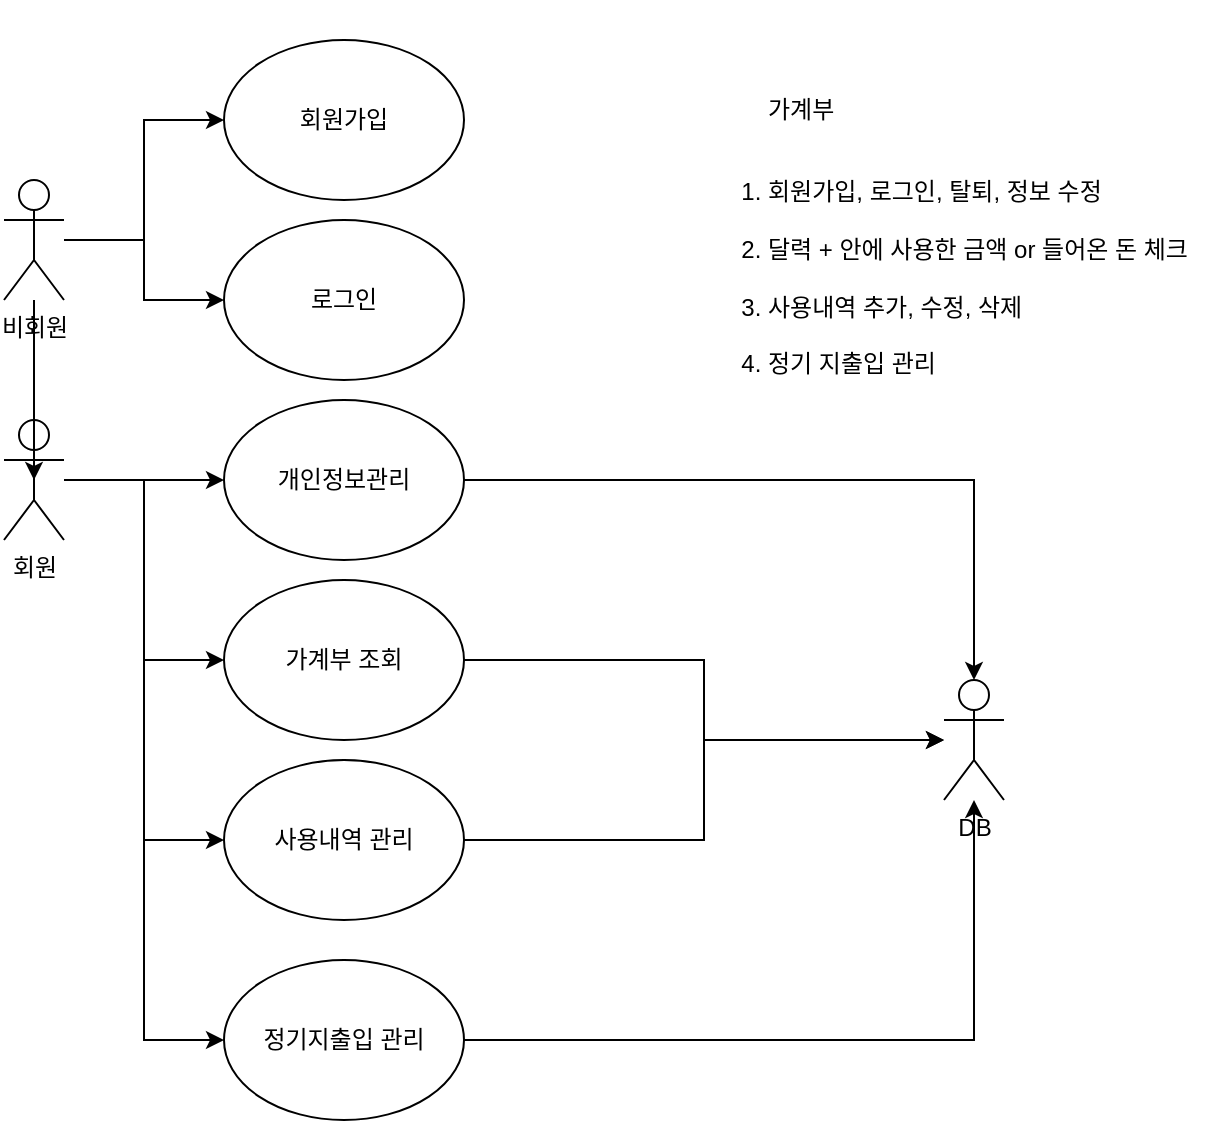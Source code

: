 <mxfile version="24.4.9" type="device">
  <diagram name="페이지-1" id="q1mHVVsYfiyLGrphk3YG">
    <mxGraphModel dx="1247" dy="691" grid="1" gridSize="10" guides="1" tooltips="1" connect="1" arrows="1" fold="1" page="1" pageScale="1" pageWidth="827" pageHeight="1169" math="0" shadow="0">
      <root>
        <mxCell id="0" />
        <mxCell id="1" parent="0" />
        <mxCell id="Xf7Do7yDRlLv7y4K71Pw-12" style="edgeStyle=orthogonalEdgeStyle;rounded=0;orthogonalLoop=1;jettySize=auto;html=1;" edge="1" parent="1" source="Xf7Do7yDRlLv7y4K71Pw-1" target="Xf7Do7yDRlLv7y4K71Pw-2">
          <mxGeometry relative="1" as="geometry" />
        </mxCell>
        <mxCell id="Xf7Do7yDRlLv7y4K71Pw-45" style="edgeStyle=orthogonalEdgeStyle;rounded=0;orthogonalLoop=1;jettySize=auto;html=1;entryX=0;entryY=0.5;entryDx=0;entryDy=0;" edge="1" parent="1" source="Xf7Do7yDRlLv7y4K71Pw-1" target="Xf7Do7yDRlLv7y4K71Pw-44">
          <mxGeometry relative="1" as="geometry" />
        </mxCell>
        <mxCell id="Xf7Do7yDRlLv7y4K71Pw-1" value="비회원" style="shape=umlActor;verticalLabelPosition=bottom;verticalAlign=top;html=1;outlineConnect=0;" vertex="1" parent="1">
          <mxGeometry x="60" y="90" width="30" height="60" as="geometry" />
        </mxCell>
        <mxCell id="Xf7Do7yDRlLv7y4K71Pw-2" value="회원가입" style="ellipse;whiteSpace=wrap;html=1;" vertex="1" parent="1">
          <mxGeometry x="170" y="20" width="120" height="80" as="geometry" />
        </mxCell>
        <mxCell id="Xf7Do7yDRlLv7y4K71Pw-26" style="edgeStyle=orthogonalEdgeStyle;rounded=0;orthogonalLoop=1;jettySize=auto;html=1;" edge="1" parent="1" source="Xf7Do7yDRlLv7y4K71Pw-5" target="Xf7Do7yDRlLv7y4K71Pw-18">
          <mxGeometry relative="1" as="geometry" />
        </mxCell>
        <mxCell id="Xf7Do7yDRlLv7y4K71Pw-5" value="개인정보관리" style="ellipse;whiteSpace=wrap;html=1;" vertex="1" parent="1">
          <mxGeometry x="170" y="200" width="120" height="80" as="geometry" />
        </mxCell>
        <mxCell id="Xf7Do7yDRlLv7y4K71Pw-16" value="&lt;h2&gt;&lt;/h2&gt;&lt;br&gt;&lt;ol&gt;가계부&lt;/ol&gt;&lt;ol&gt;&lt;br&gt;&lt;li&gt;회원가입, 로그인, 탈퇴, 정보 수정&lt;/li&gt;&lt;br&gt;&lt;li&gt;달력 + 안에 사용한 금액 or 들어온 돈 체크&lt;/li&gt;&lt;br&gt;&lt;li&gt;사용내역 추가, 수정, 삭제&lt;/li&gt;&lt;br&gt;&lt;li&gt;정기 지출입 관리&lt;/li&gt;&lt;br&gt;&lt;/ol&gt;" style="text;whiteSpace=wrap;html=1;" vertex="1" parent="1">
          <mxGeometry x="400" width="270" height="210" as="geometry" />
        </mxCell>
        <mxCell id="Xf7Do7yDRlLv7y4K71Pw-50" style="edgeStyle=orthogonalEdgeStyle;rounded=0;orthogonalLoop=1;jettySize=auto;html=1;" edge="1" parent="1" source="Xf7Do7yDRlLv7y4K71Pw-17" target="Xf7Do7yDRlLv7y4K71Pw-18">
          <mxGeometry relative="1" as="geometry" />
        </mxCell>
        <mxCell id="Xf7Do7yDRlLv7y4K71Pw-17" value="가계부 조회" style="ellipse;whiteSpace=wrap;html=1;" vertex="1" parent="1">
          <mxGeometry x="170" y="290" width="120" height="80" as="geometry" />
        </mxCell>
        <mxCell id="Xf7Do7yDRlLv7y4K71Pw-18" value="DB" style="shape=umlActor;verticalLabelPosition=bottom;verticalAlign=top;html=1;outlineConnect=0;" vertex="1" parent="1">
          <mxGeometry x="530" y="340" width="30" height="60" as="geometry" />
        </mxCell>
        <mxCell id="Xf7Do7yDRlLv7y4K71Pw-51" style="edgeStyle=orthogonalEdgeStyle;rounded=0;orthogonalLoop=1;jettySize=auto;html=1;" edge="1" parent="1" source="Xf7Do7yDRlLv7y4K71Pw-23" target="Xf7Do7yDRlLv7y4K71Pw-18">
          <mxGeometry relative="1" as="geometry" />
        </mxCell>
        <mxCell id="Xf7Do7yDRlLv7y4K71Pw-23" value="사용내역 관리" style="ellipse;whiteSpace=wrap;html=1;" vertex="1" parent="1">
          <mxGeometry x="170" y="380" width="120" height="80" as="geometry" />
        </mxCell>
        <mxCell id="Xf7Do7yDRlLv7y4K71Pw-29" style="edgeStyle=orthogonalEdgeStyle;rounded=0;orthogonalLoop=1;jettySize=auto;html=1;" edge="1" parent="1" source="Xf7Do7yDRlLv7y4K71Pw-28" target="Xf7Do7yDRlLv7y4K71Pw-18">
          <mxGeometry relative="1" as="geometry" />
        </mxCell>
        <mxCell id="Xf7Do7yDRlLv7y4K71Pw-28" value="정기지출입 관리" style="ellipse;whiteSpace=wrap;html=1;" vertex="1" parent="1">
          <mxGeometry x="170" y="480" width="120" height="80" as="geometry" />
        </mxCell>
        <mxCell id="Xf7Do7yDRlLv7y4K71Pw-46" style="edgeStyle=orthogonalEdgeStyle;rounded=0;orthogonalLoop=1;jettySize=auto;html=1;" edge="1" parent="1" source="Xf7Do7yDRlLv7y4K71Pw-35" target="Xf7Do7yDRlLv7y4K71Pw-5">
          <mxGeometry relative="1" as="geometry" />
        </mxCell>
        <mxCell id="Xf7Do7yDRlLv7y4K71Pw-47" style="edgeStyle=orthogonalEdgeStyle;rounded=0;orthogonalLoop=1;jettySize=auto;html=1;entryX=0;entryY=0.5;entryDx=0;entryDy=0;" edge="1" parent="1" source="Xf7Do7yDRlLv7y4K71Pw-35" target="Xf7Do7yDRlLv7y4K71Pw-17">
          <mxGeometry relative="1" as="geometry" />
        </mxCell>
        <mxCell id="Xf7Do7yDRlLv7y4K71Pw-48" style="edgeStyle=orthogonalEdgeStyle;rounded=0;orthogonalLoop=1;jettySize=auto;html=1;entryX=0;entryY=0.5;entryDx=0;entryDy=0;" edge="1" parent="1" source="Xf7Do7yDRlLv7y4K71Pw-35" target="Xf7Do7yDRlLv7y4K71Pw-23">
          <mxGeometry relative="1" as="geometry" />
        </mxCell>
        <mxCell id="Xf7Do7yDRlLv7y4K71Pw-49" style="edgeStyle=orthogonalEdgeStyle;rounded=0;orthogonalLoop=1;jettySize=auto;html=1;entryX=0;entryY=0.5;entryDx=0;entryDy=0;" edge="1" parent="1" source="Xf7Do7yDRlLv7y4K71Pw-35" target="Xf7Do7yDRlLv7y4K71Pw-28">
          <mxGeometry relative="1" as="geometry" />
        </mxCell>
        <mxCell id="Xf7Do7yDRlLv7y4K71Pw-35" value="회원" style="shape=umlActor;verticalLabelPosition=bottom;verticalAlign=top;html=1;outlineConnect=0;" vertex="1" parent="1">
          <mxGeometry x="60" y="210" width="30" height="60" as="geometry" />
        </mxCell>
        <mxCell id="Xf7Do7yDRlLv7y4K71Pw-36" style="edgeStyle=orthogonalEdgeStyle;rounded=0;orthogonalLoop=1;jettySize=auto;html=1;entryX=0.5;entryY=0.5;entryDx=0;entryDy=0;entryPerimeter=0;" edge="1" parent="1" source="Xf7Do7yDRlLv7y4K71Pw-1" target="Xf7Do7yDRlLv7y4K71Pw-35">
          <mxGeometry relative="1" as="geometry" />
        </mxCell>
        <mxCell id="Xf7Do7yDRlLv7y4K71Pw-44" value="로그인" style="ellipse;whiteSpace=wrap;html=1;" vertex="1" parent="1">
          <mxGeometry x="170" y="110" width="120" height="80" as="geometry" />
        </mxCell>
      </root>
    </mxGraphModel>
  </diagram>
</mxfile>
